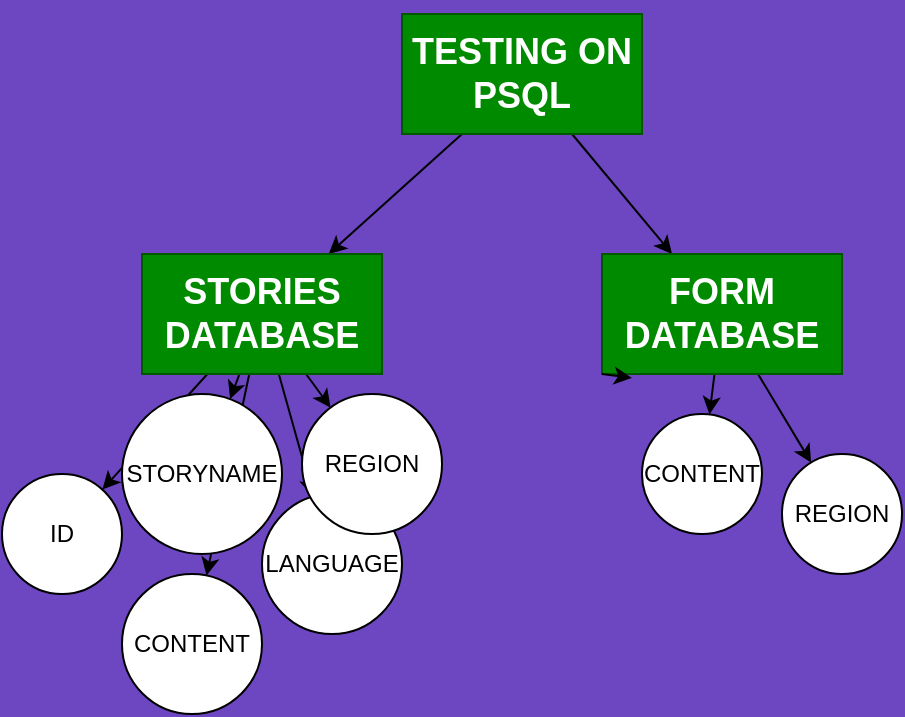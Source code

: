 <mxfile>
    <diagram id="3w3A97_GehWqs1qy-UaW" name="Page-1">
        <mxGraphModel dx="526" dy="773" grid="1" gridSize="10" guides="1" tooltips="1" connect="1" arrows="1" fold="1" page="1" pageScale="1" pageWidth="850" pageHeight="1100" background="#6C47C1" math="0" shadow="0">
            <root>
                <mxCell id="0"/>
                <mxCell id="1" parent="0"/>
                <mxCell id="7" style="edgeStyle=none;html=1;exitX=0.25;exitY=1;exitDx=0;exitDy=0;" edge="1" parent="1" source="2" target="3">
                    <mxGeometry relative="1" as="geometry"/>
                </mxCell>
                <mxCell id="8" style="edgeStyle=none;html=1;" edge="1" parent="1" source="2" target="5">
                    <mxGeometry relative="1" as="geometry"/>
                </mxCell>
                <mxCell id="2" value="&lt;h2&gt;TESTING ON PSQL&lt;/h2&gt;" style="rounded=0;whiteSpace=wrap;html=1;fillColor=#008a00;fontColor=#ffffff;strokeColor=#005700;" vertex="1" parent="1">
                    <mxGeometry x="230" y="120" width="120" height="60" as="geometry"/>
                </mxCell>
                <mxCell id="16" style="edgeStyle=none;html=1;" edge="1" parent="1" source="3" target="9">
                    <mxGeometry relative="1" as="geometry"/>
                </mxCell>
                <mxCell id="17" style="edgeStyle=none;html=1;" edge="1" parent="1" source="3" target="12">
                    <mxGeometry relative="1" as="geometry"/>
                </mxCell>
                <mxCell id="18" style="edgeStyle=none;html=1;" edge="1" parent="1" source="3" target="11">
                    <mxGeometry relative="1" as="geometry"/>
                </mxCell>
                <mxCell id="19" style="edgeStyle=none;html=1;" edge="1" parent="1" source="3" target="13">
                    <mxGeometry relative="1" as="geometry"/>
                </mxCell>
                <mxCell id="22" style="edgeStyle=none;html=1;" edge="1" parent="1" source="3" target="21">
                    <mxGeometry relative="1" as="geometry"/>
                </mxCell>
                <mxCell id="3" value="&lt;h2&gt;STORIES DATABASE&lt;/h2&gt;" style="rounded=0;whiteSpace=wrap;html=1;fillColor=#008a00;fontColor=#ffffff;strokeColor=#005700;" vertex="1" parent="1">
                    <mxGeometry x="100" y="240" width="120" height="60" as="geometry"/>
                </mxCell>
                <mxCell id="25" style="edgeStyle=none;html=1;" edge="1" parent="1" source="5" target="24">
                    <mxGeometry relative="1" as="geometry"/>
                </mxCell>
                <mxCell id="26" style="edgeStyle=none;html=1;" edge="1" parent="1" source="5" target="23">
                    <mxGeometry relative="1" as="geometry"/>
                </mxCell>
                <mxCell id="5" value="&lt;h2&gt;FORM DATABASE&lt;/h2&gt;" style="rounded=0;whiteSpace=wrap;html=1;fillColor=#008a00;fontColor=#ffffff;strokeColor=#005700;" vertex="1" parent="1">
                    <mxGeometry x="330" y="240" width="120" height="60" as="geometry"/>
                </mxCell>
                <mxCell id="9" value="ID" style="ellipse;whiteSpace=wrap;html=1;aspect=fixed;" vertex="1" parent="1">
                    <mxGeometry x="30" y="350" width="60" height="60" as="geometry"/>
                </mxCell>
                <mxCell id="11" value="LANGUAGE" style="ellipse;whiteSpace=wrap;html=1;aspect=fixed;" vertex="1" parent="1">
                    <mxGeometry x="160" y="360" width="70" height="70" as="geometry"/>
                </mxCell>
                <mxCell id="12" value="STORYNAME" style="ellipse;whiteSpace=wrap;html=1;aspect=fixed;" vertex="1" parent="1">
                    <mxGeometry x="90" y="310" width="80" height="80" as="geometry"/>
                </mxCell>
                <mxCell id="13" value="REGION" style="ellipse;whiteSpace=wrap;html=1;aspect=fixed;" vertex="1" parent="1">
                    <mxGeometry x="180" y="310" width="70" height="70" as="geometry"/>
                </mxCell>
                <mxCell id="14" style="edgeStyle=none;html=1;exitX=0;exitY=1;exitDx=0;exitDy=0;entryX=0.125;entryY=1.033;entryDx=0;entryDy=0;entryPerimeter=0;" edge="1" parent="1" source="5" target="5">
                    <mxGeometry relative="1" as="geometry"/>
                </mxCell>
                <mxCell id="21" value="CONTENT" style="ellipse;whiteSpace=wrap;html=1;aspect=fixed;" vertex="1" parent="1">
                    <mxGeometry x="90" y="400" width="70" height="70" as="geometry"/>
                </mxCell>
                <mxCell id="23" value="CONTENT" style="ellipse;whiteSpace=wrap;html=1;aspect=fixed;" vertex="1" parent="1">
                    <mxGeometry x="350" y="320" width="60" height="60" as="geometry"/>
                </mxCell>
                <mxCell id="24" value="REGION" style="ellipse;whiteSpace=wrap;html=1;aspect=fixed;" vertex="1" parent="1">
                    <mxGeometry x="420" y="340" width="60" height="60" as="geometry"/>
                </mxCell>
            </root>
        </mxGraphModel>
    </diagram>
</mxfile>
